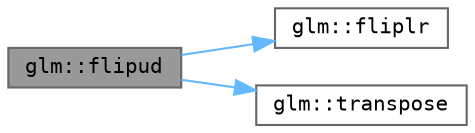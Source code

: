 digraph "glm::flipud"
{
 // LATEX_PDF_SIZE
  bgcolor="transparent";
  edge [fontname=Terminal,fontsize=10,labelfontname=Helvetica,labelfontsize=10];
  node [fontname=Terminal,fontsize=10,shape=box,height=0.2,width=0.4];
  rankdir="LR";
  Node1 [label="glm::flipud",height=0.2,width=0.4,color="gray40", fillcolor="grey60", style="filled", fontcolor="black",tooltip=" "];
  Node1 -> Node2 [color="steelblue1",style="solid"];
  Node2 [label="glm::fliplr",height=0.2,width=0.4,color="grey40", fillcolor="white", style="filled",URL="$group__gtx__matrix__factorisation.html#gaf44ef34db04c55013bc3d9eee990b80c",tooltip=" "];
  Node1 -> Node3 [color="steelblue1",style="solid"];
  Node3 [label="glm::transpose",height=0.2,width=0.4,color="grey40", fillcolor="white", style="filled",URL="$group__ext__matrix__integer.html#ga4d251df5957b62996391bccb61cc9974",tooltip=" "];
}
